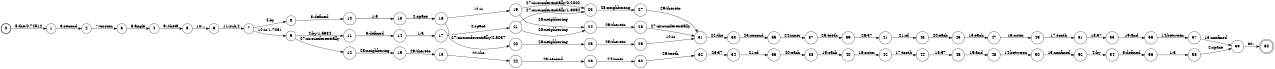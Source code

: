 digraph FST {
rankdir = LR;
size = "8.5,11";
label = "";
center = 1;
orientation = Portrait;
ranksep = "0.4";
nodesep = "0.25";
0 [label = "0", shape = circle, style = bold, fontsize = 14]
	0 -> 1 [label = "5:the/0.74512", fontsize = 14];
1 [label = "1", shape = circle, style = solid, fontsize = 14]
	1 -> 2 [label = "6:second", fontsize = 14];
2 [label = "2", shape = circle, style = solid, fontsize = 14]
	2 -> 3 [label = "7:torsion", fontsize = 14];
3 [label = "3", shape = circle, style = solid, fontsize = 14]
	3 -> 4 [label = "8:angle", fontsize = 14];
4 [label = "4", shape = circle, style = solid, fontsize = 14]
	4 -> 5 [label = "9:.theta", fontsize = 14];
5 [label = "5", shape = circle, style = solid, fontsize = 14]
	5 -> 6 [label = "10:..", fontsize = 14];
6 [label = "6", shape = circle, style = solid, fontsize = 14]
	6 -> 7 [label = "11:sub.2", fontsize = 14];
7 [label = "7", shape = circle, style = solid, fontsize = 14]
	7 -> 8 [label = "4:by", fontsize = 14];
	7 -> 9 [label = "12:is/1.7051", fontsize = 14];
8 [label = "8", shape = circle, style = solid, fontsize = 14]
	8 -> 10 [label = "3:defined", fontsize = 14];
9 [label = "9", shape = circle, style = solid, fontsize = 14]
	9 -> 11 [label = "4:by/1.5684", fontsize = 14];
	9 -> 12 [label = "27:circumferentially", fontsize = 14];
10 [label = "10", shape = circle, style = solid, fontsize = 14]
	10 -> 13 [label = "1:a", fontsize = 14];
11 [label = "11", shape = circle, style = solid, fontsize = 14]
	11 -> 14 [label = "3:defined", fontsize = 14];
12 [label = "12", shape = circle, style = solid, fontsize = 14]
	12 -> 15 [label = "28:neighboring", fontsize = 14];
13 [label = "13", shape = circle, style = solid, fontsize = 14]
	13 -> 16 [label = "2:space", fontsize = 14];
14 [label = "14", shape = circle, style = solid, fontsize = 14]
	14 -> 17 [label = "1:a", fontsize = 14];
15 [label = "15", shape = circle, style = solid, fontsize = 14]
	15 -> 18 [label = "29:thereto", fontsize = 14];
16 [label = "16", shape = circle, style = solid, fontsize = 14]
	16 -> 19 [label = "12:is", fontsize = 14];
	16 -> 20 [label = "27:circumferentially/2.8037", fontsize = 14];
17 [label = "17", shape = circle, style = solid, fontsize = 14]
	17 -> 21 [label = "2:space", fontsize = 14];
18 [label = "18", shape = circle, style = solid, fontsize = 14]
	18 -> 22 [label = "22:the", fontsize = 14];
19 [label = "19", shape = circle, style = solid, fontsize = 14]
	19 -> 23 [label = "27:circumferentially/0.2002", fontsize = 14];
	19 -> 24 [label = "28:neighboring", fontsize = 14];
20 [label = "20", shape = circle, style = solid, fontsize = 14]
	20 -> 25 [label = "28:neighboring", fontsize = 14];
21 [label = "21", shape = circle, style = solid, fontsize = 14]
	21 -> 23 [label = "27:circumferentially/1.6094", fontsize = 14];
	21 -> 24 [label = "28:neighboring", fontsize = 14];
22 [label = "22", shape = circle, style = solid, fontsize = 14]
	22 -> 26 [label = "23:second", fontsize = 14];
23 [label = "23", shape = circle, style = solid, fontsize = 14]
	23 -> 27 [label = "28:neighboring", fontsize = 14];
24 [label = "24", shape = circle, style = solid, fontsize = 14]
	24 -> 28 [label = "29:thereto", fontsize = 14];
25 [label = "25", shape = circle, style = solid, fontsize = 14]
	25 -> 29 [label = "29:thereto", fontsize = 14];
26 [label = "26", shape = circle, style = solid, fontsize = 14]
	26 -> 30 [label = "24:inner", fontsize = 14];
27 [label = "27", shape = circle, style = solid, fontsize = 14]
	27 -> 31 [label = "29:thereto", fontsize = 14];
28 [label = "28", shape = circle, style = solid, fontsize = 14]
	28 -> 31 [label = "27:circumferentially", fontsize = 14];
29 [label = "29", shape = circle, style = solid, fontsize = 14]
	29 -> 31 [label = "12:is", fontsize = 14];
30 [label = "30", shape = circle, style = solid, fontsize = 14]
	30 -> 32 [label = "25:teeth", fontsize = 14];
31 [label = "31", shape = circle, style = solid, fontsize = 14]
	31 -> 33 [label = "22:the", fontsize = 14];
32 [label = "32", shape = circle, style = solid, fontsize = 14]
	32 -> 34 [label = "26:37", fontsize = 14];
33 [label = "33", shape = circle, style = solid, fontsize = 14]
	33 -> 35 [label = "23:second", fontsize = 14];
34 [label = "34", shape = circle, style = solid, fontsize = 14]
	34 -> 36 [label = "21:of", fontsize = 14];
35 [label = "35", shape = circle, style = solid, fontsize = 14]
	35 -> 37 [label = "24:inner", fontsize = 14];
36 [label = "36", shape = circle, style = solid, fontsize = 14]
	36 -> 38 [label = "20:each", fontsize = 14];
37 [label = "37", shape = circle, style = solid, fontsize = 14]
	37 -> 39 [label = "25:teeth", fontsize = 14];
38 [label = "38", shape = circle, style = solid, fontsize = 14]
	38 -> 40 [label = "15:each", fontsize = 14];
39 [label = "39", shape = circle, style = solid, fontsize = 14]
	39 -> 41 [label = "26:37", fontsize = 14];
40 [label = "40", shape = circle, style = solid, fontsize = 14]
	40 -> 42 [label = "16:outer", fontsize = 14];
41 [label = "41", shape = circle, style = solid, fontsize = 14]
	41 -> 43 [label = "21:of", fontsize = 14];
42 [label = "42", shape = circle, style = solid, fontsize = 14]
	42 -> 44 [label = "17:tooth", fontsize = 14];
43 [label = "43", shape = circle, style = solid, fontsize = 14]
	43 -> 45 [label = "20:each", fontsize = 14];
44 [label = "44", shape = circle, style = solid, fontsize = 14]
	44 -> 46 [label = "18:57", fontsize = 14];
45 [label = "45", shape = circle, style = solid, fontsize = 14]
	45 -> 47 [label = "15:each", fontsize = 14];
46 [label = "46", shape = circle, style = solid, fontsize = 14]
	46 -> 48 [label = "19:and", fontsize = 14];
47 [label = "47", shape = circle, style = solid, fontsize = 14]
	47 -> 49 [label = "16:outer", fontsize = 14];
48 [label = "48", shape = circle, style = solid, fontsize = 14]
	48 -> 50 [label = "14:between", fontsize = 14];
49 [label = "49", shape = circle, style = solid, fontsize = 14]
	49 -> 51 [label = "17:tooth", fontsize = 14];
50 [label = "50", shape = circle, style = solid, fontsize = 14]
	50 -> 52 [label = "13:confined", fontsize = 14];
51 [label = "51", shape = circle, style = solid, fontsize = 14]
	51 -> 53 [label = "18:57", fontsize = 14];
52 [label = "52", shape = circle, style = solid, fontsize = 14]
	52 -> 54 [label = "4:by", fontsize = 14];
53 [label = "53", shape = circle, style = solid, fontsize = 14]
	53 -> 55 [label = "19:and", fontsize = 14];
54 [label = "54", shape = circle, style = solid, fontsize = 14]
	54 -> 56 [label = "3:defined", fontsize = 14];
55 [label = "55", shape = circle, style = solid, fontsize = 14]
	55 -> 57 [label = "14:between", fontsize = 14];
56 [label = "56", shape = circle, style = solid, fontsize = 14]
	56 -> 58 [label = "1:a", fontsize = 14];
57 [label = "57", shape = circle, style = solid, fontsize = 14]
	57 -> 59 [label = "13:confined", fontsize = 14];
58 [label = "58", shape = circle, style = solid, fontsize = 14]
	58 -> 59 [label = "2:space", fontsize = 14];
59 [label = "59", shape = circle, style = solid, fontsize = 14]
	59 -> 60 [label = "30:.", fontsize = 14];
60 [label = "60", shape = doublecircle, style = solid, fontsize = 14]
}
